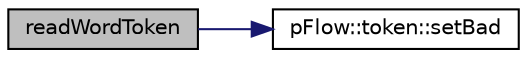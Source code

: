 digraph "readWordToken"
{
 // LATEX_PDF_SIZE
  edge [fontname="Helvetica",fontsize="10",labelfontname="Helvetica",labelfontsize="10"];
  node [fontname="Helvetica",fontsize="10",shape=record];
  rankdir="LR";
  Node1 [label="readWordToken",height=0.2,width=0.4,color="black", fillcolor="grey75", style="filled", fontcolor="black",tooltip="Read a word token."];
  Node1 -> Node2 [color="midnightblue",fontsize="10",style="solid",fontname="Helvetica"];
  Node2 [label="pFlow::token::setBad",height=0.2,width=0.4,color="black", fillcolor="white", style="filled",URL="$classpFlow_1_1token.html#a638b33dd25b3cd8ea7e846f04fd6a6a3",tooltip="Clear token and set to be ERROR."];
}
